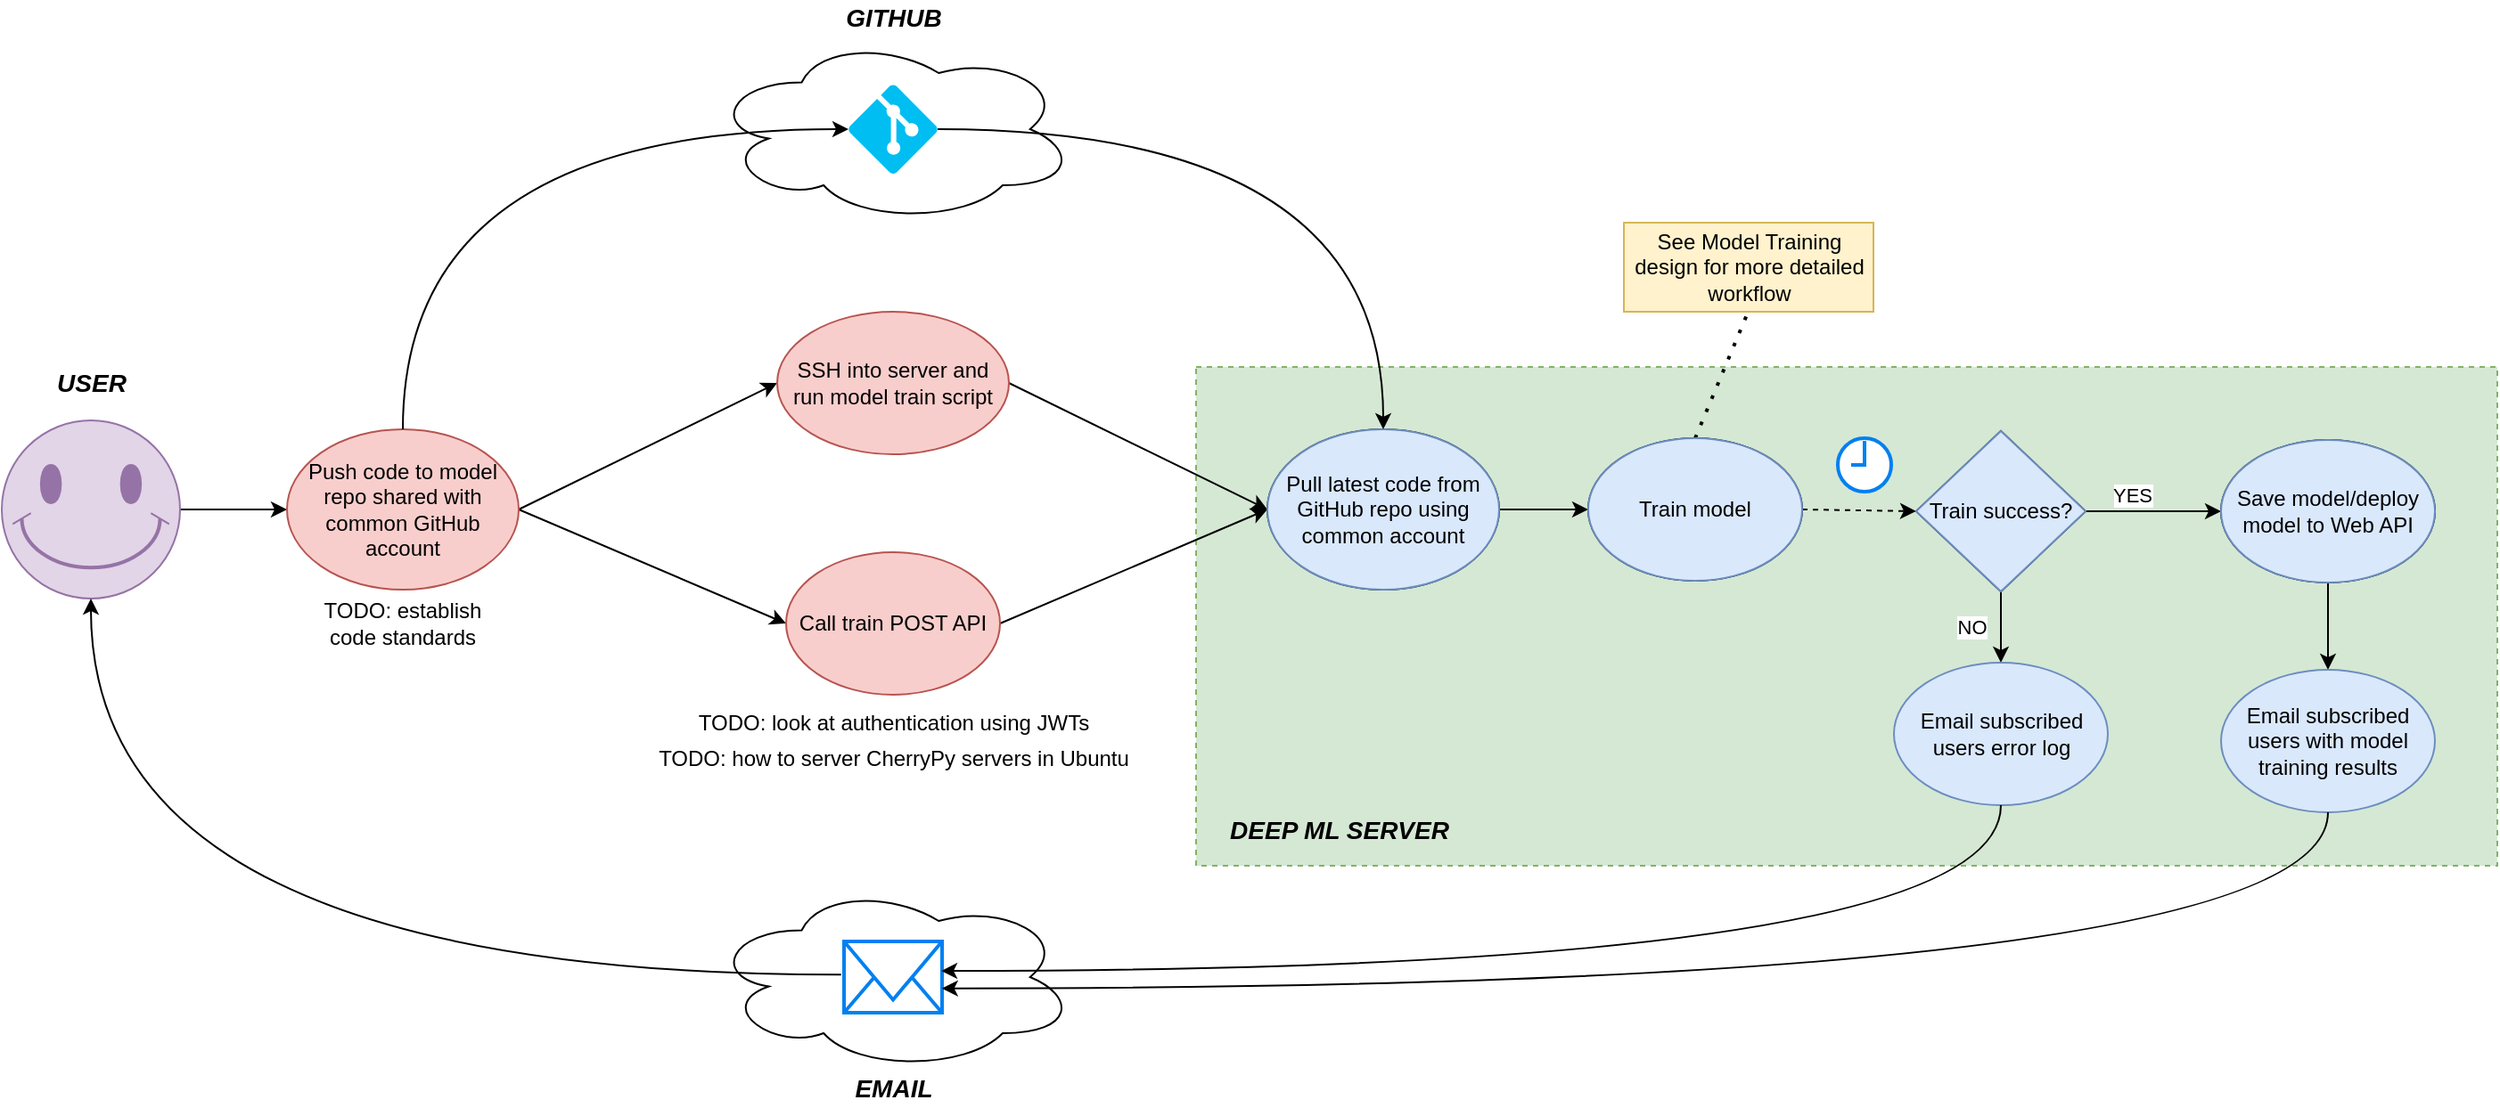 <mxfile version="14.1.8" type="device"><diagram id="MSdBfTC-CX4DmNDSrAso" name="Page-1"><mxGraphModel dx="1562" dy="747" grid="1" gridSize="10" guides="1" tooltips="1" connect="1" arrows="1" fold="1" page="1" pageScale="1" pageWidth="1169" pageHeight="827" math="0" shadow="0"><root><mxCell id="0"/><mxCell id="1" parent="0"/><mxCell id="RBfiCpIdakH79GSYNSp8-67" value="" style="ellipse;shape=cloud;whiteSpace=wrap;html=1;shadow=0;strokeColor=#000000;fillColor=#FFFFFF;" vertex="1" parent="1"><mxGeometry x="527.5" y="590" width="205" height="105" as="geometry"/></mxCell><mxCell id="RBfiCpIdakH79GSYNSp8-59" value="" style="ellipse;shape=cloud;whiteSpace=wrap;html=1;shadow=0;strokeColor=#000000;fillColor=#FFFFFF;" vertex="1" parent="1"><mxGeometry x="527.5" y="114" width="205" height="105" as="geometry"/></mxCell><mxCell id="RBfiCpIdakH79GSYNSp8-48" value="" style="rounded=0;whiteSpace=wrap;html=1;strokeColor=#82b366;fillColor=#d5e8d4;shadow=0;dashed=1;" vertex="1" parent="1"><mxGeometry x="800" y="300" width="730" height="280" as="geometry"/></mxCell><mxCell id="RBfiCpIdakH79GSYNSp8-4" style="edgeStyle=orthogonalEdgeStyle;rounded=0;orthogonalLoop=1;jettySize=auto;html=1;entryX=0;entryY=0.5;entryDx=0;entryDy=0;" edge="1" parent="1" source="RBfiCpIdakH79GSYNSp8-2" target="RBfiCpIdakH79GSYNSp8-3"><mxGeometry relative="1" as="geometry"/></mxCell><mxCell id="RBfiCpIdakH79GSYNSp8-2" value="" style="verticalLabelPosition=bottom;verticalAlign=top;html=1;shape=mxgraph.basic.smiley;fillColor=#e1d5e7;strokeColor=#9673a6;" vertex="1" parent="1"><mxGeometry x="130" y="330" width="100" height="100" as="geometry"/></mxCell><mxCell id="RBfiCpIdakH79GSYNSp8-26" style="edgeStyle=none;rounded=0;orthogonalLoop=1;jettySize=auto;html=1;entryX=0;entryY=0.5;entryDx=0;entryDy=0;exitX=1;exitY=0.5;exitDx=0;exitDy=0;" edge="1" parent="1" source="RBfiCpIdakH79GSYNSp8-3" target="RBfiCpIdakH79GSYNSp8-5"><mxGeometry relative="1" as="geometry"><mxPoint x="490.658" y="350.804" as="sourcePoint"/></mxGeometry></mxCell><mxCell id="RBfiCpIdakH79GSYNSp8-27" style="edgeStyle=none;rounded=0;orthogonalLoop=1;jettySize=auto;html=1;entryX=0;entryY=0.5;entryDx=0;entryDy=0;exitX=1;exitY=0.5;exitDx=0;exitDy=0;" edge="1" parent="1" source="RBfiCpIdakH79GSYNSp8-3" target="RBfiCpIdakH79GSYNSp8-19"><mxGeometry relative="1" as="geometry"><mxPoint x="492.694" y="405.347" as="sourcePoint"/></mxGeometry></mxCell><mxCell id="RBfiCpIdakH79GSYNSp8-3" value="Push code to model repo shared with common GitHub account" style="ellipse;whiteSpace=wrap;html=1;fillColor=#f8cecc;strokeColor=#b85450;" vertex="1" parent="1"><mxGeometry x="290" y="335" width="130" height="90" as="geometry"/></mxCell><mxCell id="RBfiCpIdakH79GSYNSp8-29" style="edgeStyle=none;rounded=0;orthogonalLoop=1;jettySize=auto;html=1;entryX=0;entryY=0.5;entryDx=0;entryDy=0;exitX=1;exitY=0.5;exitDx=0;exitDy=0;" edge="1" parent="1" source="RBfiCpIdakH79GSYNSp8-5" target="RBfiCpIdakH79GSYNSp8-8"><mxGeometry relative="1" as="geometry"/></mxCell><mxCell id="RBfiCpIdakH79GSYNSp8-5" value="SSH into server and run model train script" style="ellipse;whiteSpace=wrap;html=1;fillColor=#f8cecc;strokeColor=#b85450;" vertex="1" parent="1"><mxGeometry x="565" y="269" width="130" height="80" as="geometry"/></mxCell><mxCell id="RBfiCpIdakH79GSYNSp8-11" style="edgeStyle=orthogonalEdgeStyle;rounded=0;orthogonalLoop=1;jettySize=auto;html=1;entryX=0;entryY=0.5;entryDx=0;entryDy=0;" edge="1" parent="1" source="RBfiCpIdakH79GSYNSp8-8" target="RBfiCpIdakH79GSYNSp8-10"><mxGeometry relative="1" as="geometry"/></mxCell><mxCell id="RBfiCpIdakH79GSYNSp8-8" value="Pull latest code from GitHub repo using common account" style="ellipse;whiteSpace=wrap;html=1;" vertex="1" parent="1"><mxGeometry x="840" y="335" width="130" height="90" as="geometry"/></mxCell><mxCell id="RBfiCpIdakH79GSYNSp8-10" value="Train model" style="ellipse;whiteSpace=wrap;html=1;" vertex="1" parent="1"><mxGeometry x="1020" y="340" width="120" height="80" as="geometry"/></mxCell><mxCell id="RBfiCpIdakH79GSYNSp8-13" value="" style="endArrow=classic;html=1;exitX=1;exitY=0.5;exitDx=0;exitDy=0;dashed=1;entryX=0;entryY=0.5;entryDx=0;entryDy=0;" edge="1" parent="1" source="RBfiCpIdakH79GSYNSp8-10" target="RBfiCpIdakH79GSYNSp8-37"><mxGeometry width="50" height="50" relative="1" as="geometry"><mxPoint x="990" y="410" as="sourcePoint"/><mxPoint x="1185" y="421" as="targetPoint"/></mxGeometry></mxCell><mxCell id="RBfiCpIdakH79GSYNSp8-43" style="edgeStyle=none;rounded=0;orthogonalLoop=1;jettySize=auto;html=1;entryX=0.5;entryY=0;entryDx=0;entryDy=0;" edge="1" parent="1" source="RBfiCpIdakH79GSYNSp8-15" target="RBfiCpIdakH79GSYNSp8-22"><mxGeometry relative="1" as="geometry"/></mxCell><mxCell id="RBfiCpIdakH79GSYNSp8-15" value="Save model/deploy model to Web API" style="ellipse;whiteSpace=wrap;html=1;" vertex="1" parent="1"><mxGeometry x="1375" y="341" width="120" height="80" as="geometry"/></mxCell><mxCell id="RBfiCpIdakH79GSYNSp8-17" value="" style="html=1;verticalLabelPosition=bottom;align=center;labelBackgroundColor=#ffffff;verticalAlign=top;strokeWidth=2;strokeColor=#0080F0;shadow=0;dashed=0;shape=mxgraph.ios7.icons.clock;" vertex="1" parent="1"><mxGeometry x="1160" y="340" width="30" height="30" as="geometry"/></mxCell><mxCell id="RBfiCpIdakH79GSYNSp8-28" style="edgeStyle=none;rounded=0;orthogonalLoop=1;jettySize=auto;html=1;entryX=0;entryY=0.5;entryDx=0;entryDy=0;exitX=1;exitY=0.5;exitDx=0;exitDy=0;" edge="1" parent="1" source="RBfiCpIdakH79GSYNSp8-19" target="RBfiCpIdakH79GSYNSp8-8"><mxGeometry relative="1" as="geometry"/></mxCell><mxCell id="RBfiCpIdakH79GSYNSp8-19" value="Call train POST API" style="ellipse;whiteSpace=wrap;html=1;fillColor=#f8cecc;strokeColor=#b85450;" vertex="1" parent="1"><mxGeometry x="570" y="404" width="120" height="80" as="geometry"/></mxCell><mxCell id="RBfiCpIdakH79GSYNSp8-22" value="Email subscribed users with model training results" style="ellipse;whiteSpace=wrap;html=1;fillColor=#dae8fc;strokeColor=#6c8ebf;" vertex="1" parent="1"><mxGeometry x="1375" y="470" width="120" height="80" as="geometry"/></mxCell><mxCell id="RBfiCpIdakH79GSYNSp8-31" value="TODO: look at authentication using JWTs" style="text;html=1;align=center;verticalAlign=middle;resizable=0;points=[];autosize=1;" vertex="1" parent="1"><mxGeometry x="515" y="490" width="230" height="20" as="geometry"/></mxCell><mxCell id="RBfiCpIdakH79GSYNSp8-32" value="TODO: how to server CherryPy servers in Ubuntu" style="text;html=1;align=center;verticalAlign=middle;resizable=0;points=[];autosize=1;" vertex="1" parent="1"><mxGeometry x="490" y="510" width="280" height="20" as="geometry"/></mxCell><mxCell id="RBfiCpIdakH79GSYNSp8-35" value="TODO: establish code standards" style="text;html=1;strokeColor=none;fillColor=none;align=center;verticalAlign=middle;whiteSpace=wrap;rounded=0;dashed=1;" vertex="1" parent="1"><mxGeometry x="305" y="434" width="100" height="20" as="geometry"/></mxCell><mxCell id="RBfiCpIdakH79GSYNSp8-38" style="edgeStyle=none;rounded=0;orthogonalLoop=1;jettySize=auto;html=1;entryX=0;entryY=0.5;entryDx=0;entryDy=0;exitX=1;exitY=0.5;exitDx=0;exitDy=0;" edge="1" parent="1" source="RBfiCpIdakH79GSYNSp8-37" target="RBfiCpIdakH79GSYNSp8-15"><mxGeometry relative="1" as="geometry"><mxPoint x="1299.0" y="380.498" as="sourcePoint"/></mxGeometry></mxCell><mxCell id="RBfiCpIdakH79GSYNSp8-40" value="YES" style="edgeLabel;html=1;align=center;verticalAlign=middle;resizable=0;points=[];" vertex="1" connectable="0" parent="RBfiCpIdakH79GSYNSp8-38"><mxGeometry x="-0.331" y="2" relative="1" as="geometry"><mxPoint y="-7.33" as="offset"/></mxGeometry></mxCell><mxCell id="RBfiCpIdakH79GSYNSp8-39" style="edgeStyle=none;rounded=0;orthogonalLoop=1;jettySize=auto;html=1;entryX=0.5;entryY=0;entryDx=0;entryDy=0;" edge="1" parent="1" source="RBfiCpIdakH79GSYNSp8-37" target="RBfiCpIdakH79GSYNSp8-42"><mxGeometry relative="1" as="geometry"><mxPoint x="1251.5" y="481" as="targetPoint"/></mxGeometry></mxCell><mxCell id="RBfiCpIdakH79GSYNSp8-41" value="NO" style="edgeLabel;html=1;align=center;verticalAlign=middle;resizable=0;points=[];" vertex="1" connectable="0" parent="RBfiCpIdakH79GSYNSp8-39"><mxGeometry x="-0.437" y="-2" relative="1" as="geometry"><mxPoint x="-14.5" y="8" as="offset"/></mxGeometry></mxCell><mxCell id="RBfiCpIdakH79GSYNSp8-37" value="Train success?" style="rhombus;whiteSpace=wrap;html=1;fillColor=#FFFFFF;" vertex="1" parent="1"><mxGeometry x="1204" y="336" width="95" height="90" as="geometry"/></mxCell><mxCell id="RBfiCpIdakH79GSYNSp8-42" value="Email subscribed users error log" style="ellipse;whiteSpace=wrap;html=1;strokeColor=#6c8ebf;fillColor=#dae8fc;" vertex="1" parent="1"><mxGeometry x="1191.5" y="466" width="120" height="80" as="geometry"/></mxCell><mxCell id="RBfiCpIdakH79GSYNSp8-47" value="&lt;i&gt;&lt;b&gt;&lt;font style=&quot;font-size: 14px&quot;&gt;USER&lt;/font&gt;&lt;/b&gt;&lt;/i&gt;" style="text;html=1;align=center;verticalAlign=middle;resizable=0;points=[];autosize=1;" vertex="1" parent="1"><mxGeometry x="155" y="299" width="50" height="20" as="geometry"/></mxCell><mxCell id="RBfiCpIdakH79GSYNSp8-49" value="&lt;i&gt;&lt;b&gt;&lt;font style=&quot;font-size: 14px&quot;&gt;DEEP ML SERVER&lt;/font&gt;&lt;/b&gt;&lt;/i&gt;" style="text;html=1;align=center;verticalAlign=middle;resizable=0;points=[];autosize=1;" vertex="1" parent="1"><mxGeometry x="810" y="550" width="140" height="20" as="geometry"/></mxCell><mxCell id="RBfiCpIdakH79GSYNSp8-50" value="" style="endArrow=none;dashed=1;html=1;dashPattern=1 3;strokeWidth=2;exitX=0.5;exitY=0;exitDx=0;exitDy=0;entryX=0.494;entryY=1.026;entryDx=0;entryDy=0;entryPerimeter=0;" edge="1" parent="1" source="RBfiCpIdakH79GSYNSp8-10" target="RBfiCpIdakH79GSYNSp8-51"><mxGeometry width="50" height="50" relative="1" as="geometry"><mxPoint x="830" y="460" as="sourcePoint"/><mxPoint x="1100" y="220" as="targetPoint"/></mxGeometry></mxCell><mxCell id="RBfiCpIdakH79GSYNSp8-51" value="See Model Training &lt;br&gt;design for more detailed &lt;br&gt;workflow" style="text;html=1;align=center;verticalAlign=middle;resizable=0;points=[];autosize=1;strokeColor=#d6b656;fillColor=#fff2cc;" vertex="1" parent="1"><mxGeometry x="1040" y="219" width="140" height="50" as="geometry"/></mxCell><mxCell id="RBfiCpIdakH79GSYNSp8-52" value="Pull latest code from GitHub repo using common account" style="ellipse;whiteSpace=wrap;html=1;fillColor=#dae8fc;strokeColor=#6c8ebf;" vertex="1" parent="1"><mxGeometry x="840" y="335" width="130" height="90" as="geometry"/></mxCell><mxCell id="RBfiCpIdakH79GSYNSp8-53" value="Train model" style="ellipse;whiteSpace=wrap;html=1;fillColor=#dae8fc;strokeColor=#6c8ebf;" vertex="1" parent="1"><mxGeometry x="1020" y="340" width="120" height="80" as="geometry"/></mxCell><mxCell id="RBfiCpIdakH79GSYNSp8-54" value="Train success?" style="rhombus;whiteSpace=wrap;html=1;fillColor=#dae8fc;strokeColor=#6c8ebf;" vertex="1" parent="1"><mxGeometry x="1204" y="336" width="95" height="90" as="geometry"/></mxCell><mxCell id="RBfiCpIdakH79GSYNSp8-55" value="Save model/deploy model to Web API" style="ellipse;whiteSpace=wrap;html=1;fillColor=#dae8fc;strokeColor=#6c8ebf;" vertex="1" parent="1"><mxGeometry x="1375" y="341" width="120" height="80" as="geometry"/></mxCell><mxCell id="RBfiCpIdakH79GSYNSp8-56" value="" style="verticalLabelPosition=bottom;html=1;verticalAlign=top;align=center;strokeColor=none;fillColor=#00BEF2;shape=mxgraph.azure.git_repository;shadow=0;dashed=1;" vertex="1" parent="1"><mxGeometry x="605" y="141.5" width="50" height="50" as="geometry"/></mxCell><mxCell id="RBfiCpIdakH79GSYNSp8-61" value="" style="endArrow=classic;html=1;edgeStyle=orthogonalEdgeStyle;curved=1;exitX=1;exitY=0.5;exitDx=0;exitDy=0;entryX=0.5;entryY=0;entryDx=0;entryDy=0;exitPerimeter=0;" edge="1" parent="1" source="RBfiCpIdakH79GSYNSp8-56" target="RBfiCpIdakH79GSYNSp8-52"><mxGeometry width="50" height="50" relative="1" as="geometry"><mxPoint x="800" y="219" as="sourcePoint"/><mxPoint x="850" y="169" as="targetPoint"/></mxGeometry></mxCell><mxCell id="RBfiCpIdakH79GSYNSp8-62" value="" style="endArrow=classic;html=1;edgeStyle=orthogonalEdgeStyle;curved=1;exitX=0.5;exitY=0;exitDx=0;exitDy=0;entryX=0;entryY=0.5;entryDx=0;entryDy=0;entryPerimeter=0;" edge="1" parent="1" source="RBfiCpIdakH79GSYNSp8-3" target="RBfiCpIdakH79GSYNSp8-56"><mxGeometry width="50" height="50" relative="1" as="geometry"><mxPoint x="915" y="345" as="sourcePoint"/><mxPoint x="665" y="125" as="targetPoint"/></mxGeometry></mxCell><mxCell id="RBfiCpIdakH79GSYNSp8-63" value="&lt;b&gt;&lt;i&gt;&lt;font style=&quot;font-size: 14px&quot;&gt;GITHUB&lt;/font&gt;&lt;/i&gt;&lt;/b&gt;" style="text;html=1;align=center;verticalAlign=middle;resizable=0;points=[];autosize=1;" vertex="1" parent="1"><mxGeometry x="595" y="94" width="70" height="20" as="geometry"/></mxCell><mxCell id="RBfiCpIdakH79GSYNSp8-65" value="" style="html=1;verticalLabelPosition=bottom;align=center;labelBackgroundColor=#ffffff;verticalAlign=top;strokeWidth=2;strokeColor=#0080F0;shadow=0;dashed=0;shape=mxgraph.ios7.icons.mail;fillColor=#FFFFFF;" vertex="1" parent="1"><mxGeometry x="602.5" y="622.5" width="55" height="40" as="geometry"/></mxCell><mxCell id="RBfiCpIdakH79GSYNSp8-66" value="&lt;b&gt;&lt;i&gt;&lt;font style=&quot;font-size: 14px&quot;&gt;EMAIL&lt;/font&gt;&lt;/i&gt;&lt;/b&gt;" style="text;html=1;align=center;verticalAlign=middle;resizable=0;points=[];autosize=1;" vertex="1" parent="1"><mxGeometry x="600" y="695" width="60" height="20" as="geometry"/></mxCell><mxCell id="RBfiCpIdakH79GSYNSp8-69" value="" style="endArrow=classic;html=1;exitX=0.5;exitY=1;exitDx=0;exitDy=0;entryX=0.991;entryY=0.413;entryDx=0;entryDy=0;entryPerimeter=0;edgeStyle=orthogonalEdgeStyle;curved=1;" edge="1" parent="1" source="RBfiCpIdakH79GSYNSp8-42" target="RBfiCpIdakH79GSYNSp8-65"><mxGeometry width="50" height="50" relative="1" as="geometry"><mxPoint x="1030" y="700" as="sourcePoint"/><mxPoint x="1080" y="650" as="targetPoint"/></mxGeometry></mxCell><mxCell id="RBfiCpIdakH79GSYNSp8-70" value="" style="endArrow=classic;html=1;exitX=0.5;exitY=1;exitDx=0;exitDy=0;edgeStyle=orthogonalEdgeStyle;curved=1;entryX=0.998;entryY=0.658;entryDx=0;entryDy=0;entryPerimeter=0;" edge="1" parent="1" source="RBfiCpIdakH79GSYNSp8-22" target="RBfiCpIdakH79GSYNSp8-65"><mxGeometry width="50" height="50" relative="1" as="geometry"><mxPoint x="1261.5" y="556" as="sourcePoint"/><mxPoint x="870" y="670" as="targetPoint"/></mxGeometry></mxCell><mxCell id="RBfiCpIdakH79GSYNSp8-73" value="" style="endArrow=classic;html=1;exitX=-0.03;exitY=0.467;exitDx=0;exitDy=0;edgeStyle=orthogonalEdgeStyle;curved=1;entryX=0.5;entryY=1;entryDx=0;entryDy=0;entryPerimeter=0;exitPerimeter=0;" edge="1" parent="1" source="RBfiCpIdakH79GSYNSp8-65" target="RBfiCpIdakH79GSYNSp8-2"><mxGeometry width="50" height="50" relative="1" as="geometry"><mxPoint x="1261.5" y="556" as="sourcePoint"/><mxPoint x="180" y="440" as="targetPoint"/></mxGeometry></mxCell></root></mxGraphModel></diagram></mxfile>